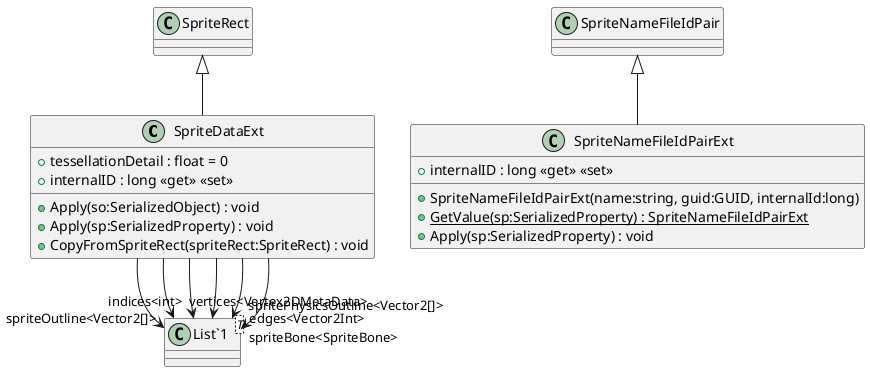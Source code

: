 @startuml
class SpriteDataExt {
    + tessellationDetail : float = 0
    + Apply(so:SerializedObject) : void
    + Apply(sp:SerializedProperty) : void
    + CopyFromSpriteRect(spriteRect:SpriteRect) : void
    + internalID : long <<get>> <<set>>
}
class SpriteNameFileIdPairExt {
    + SpriteNameFileIdPairExt(name:string, guid:GUID, internalId:long)
    + internalID : long <<get>> <<set>>
    + {static} GetValue(sp:SerializedProperty) : SpriteNameFileIdPairExt
    + Apply(sp:SerializedProperty) : void
}
class "List`1"<T> {
}
SpriteRect <|-- SpriteDataExt
SpriteDataExt --> "spriteOutline<Vector2[]>" "List`1"
SpriteDataExt --> "vertices<Vertex2DMetaData>" "List`1"
SpriteDataExt --> "indices<int>" "List`1"
SpriteDataExt --> "edges<Vector2Int>" "List`1"
SpriteDataExt --> "spritePhysicsOutline<Vector2[]>" "List`1"
SpriteDataExt --> "spriteBone<SpriteBone>" "List`1"
SpriteNameFileIdPair <|-- SpriteNameFileIdPairExt
@enduml
